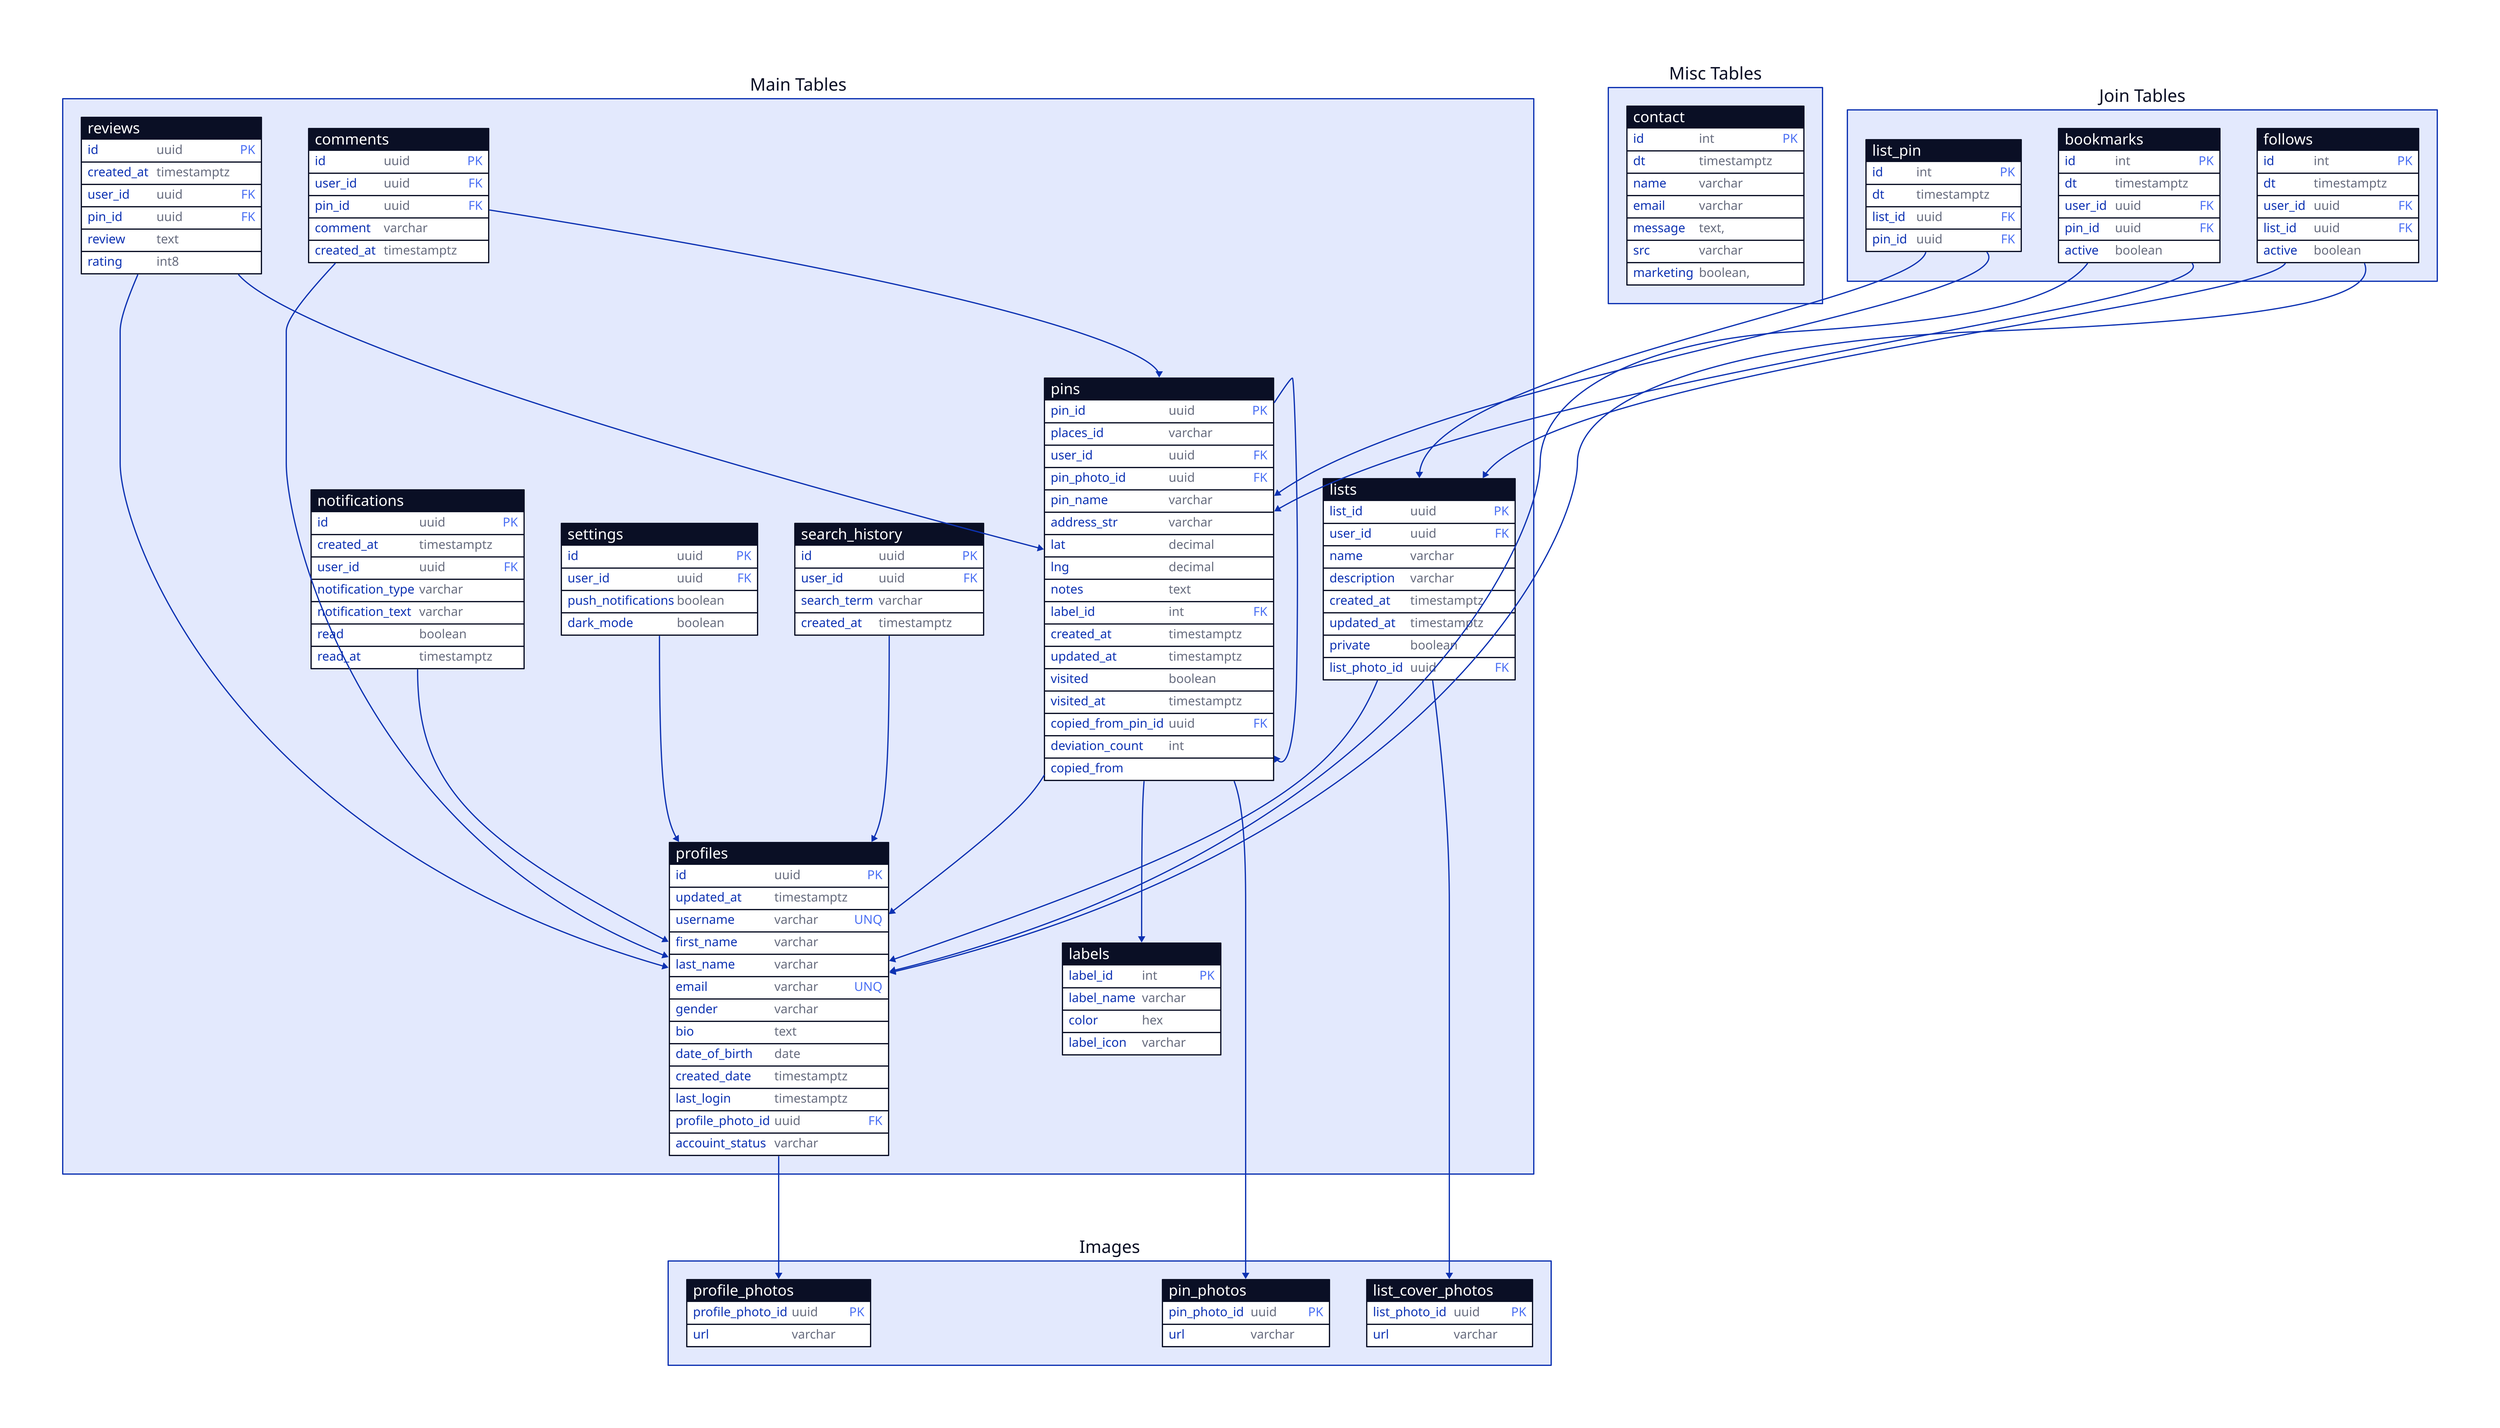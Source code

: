 # Main Tables
tables: "Main Tables" {
  profiles: {
    shape: sql_table
    id: uuid {constraint: primary_key}
    updated_at: timestamptz
    username: varchar {constraint: unique}
    first_name: varchar
    last_name: varchar
    email: varchar {constraint: unique}
    gender: varchar
    bio: text
    date_of_birth: date
    created_date: timestamptz
    last_login: timestamptz
    profile_photo_id: uuid {constraint: foreign_key}
    accouint_status: varchar
  }

  pins: {
    shape: sql_table
    pin_id: uuid {constraint: primary_key}
    places_id: varchar
    user_id: uuid {constraint: foreign_key}
    pin_photo_id: uuid {constraint: foreign_key}
    pin_name: varchar
    address_str: varchar
    lat: decimal
    lng: decimal
    notes: text
    label_id: int {constraint: foreign_key}
    created_at: timestamptz
    updated_at: timestamptz
    visited: boolean
    visited_at: timestamptz
    copied_from_pin_id: uuid {constraint: foreign_key}
    deviation_count: int
  }

  reviews: {
    shape: sql_table
    id: uuid {constraint: primary_key}
    created_at: timestamptz
    user_id: uuid {constraint: foreign_key}
    pin_id: uuid {constraint: foreign_key}
    review: text
    rating: int8
  }

  labels: {
    shape: sql_table
    label_id: int {constraint: primary_key}
    label_name: varchar
    color: hex
    label_icon: varchar
  }

  lists: {
    shape: sql_table
    list_id: uuid {constraint: primary_key}
    user_id: uuid {constraint: foreign_key}
    name: varchar
    description: varchar
    created_at: timestamptz
    updated_at: timestamptz
    private: boolean
    list_photo_id: uuid {constraint: foreign_key}
  }

  comments: {
    shape: sql_table
    id: uuid {constraint: primary_key}
    user_id: uuid {constraint: foreign_key}
    pin_id: uuid {constraint: foreign_key}
    comment: varchar
    created_at: timestamptz
  }

  notifications: {
    shape: sql_table
    id: uuid {constraint: primary_key}
    created_at: timestamptz
    # User to be Notified
    user_id: uuid {constraint: foreign_key}
    notification_type: varchar
    notification_text: varchar
    read: boolean
    read_at: timestamptz
  }

  settings: {
    shape: sql_table
    id: uuid {constraint: primary_key}
    user_id: uuid {constraint: foreign_key}
    push_notifications: boolean
    dark_mode: boolean
  }

  search_history: {
    shape: sql_table
    id: uuid {constraint: primary_key}
    user_id: uuid {constraint: foreign_key}
    search_term: varchar
    created_at: timestamptz
  }

  pins.user_id -> profiles.id
  pins.label_id -> labels.label_id
  pins.copied_from -> pins.pin_id
  reviews.user_id -> profiles.id
  reviews.pin_id -> pins.pin_id
  lists.user_id -> profiles.id
  comments.user_id -> profiles.id
  comments.pin_id -> pins.pin_id
  notifications.user_id -> profiles.id
  settings.user_id -> profiles.id
  search_history.user_id -> profiles.id
}

tables.profiles.profile_photo_id -> images.profile_photos.profile_photo_id
tables.pins.pin_photo_id -> images.pin_photos.pin_photo_id
tables.lists.list_photo_id -> images.list_cover_photos.list_photo_id

# Join Tables
joins: "Join Tables" {
  list_pin: {
    shape: sql_table
    id: int {constraint: primary_key}
    dt: timestamptz
    list_id: uuid {constraint: foreign_key}
    pin_id: uuid {constraint: foreign_key}
  }

  bookmarks: {
    shape: sql_table
    id: int {constraint: primary_key}
    dt: timestamptz
    # The user who Bookmarked the Pin
    user_id: uuid {constraint: foreign_key}
    pin_id: uuid {constraint: foreign_key}
    active: boolean
  }

  follows: {
    shape: sql_table
    id: int {constraint: primary_key}
    dt: timestamptz
    # User who is following the list
    user_id: uuid {constraint: foreign_key}
    list_id: uuid {constraint: foreign_key}
    active: boolean
  }
}

joins.list_pin.list_id -> tables.lists.list_id
joins.list_pin.pin_id -> tables.pins.pin_id
joins.bookmarks.user_id -> tables.profiles.id
joins.bookmarks.pin_id -> tables.pins.pin_id
joins.follows.list_id -> tables.lists.list_id
joins.follows.user_id -> tables.profiles.id

# Images
images: "Images" {
  pin_photos: {
    shape: sql_table
    pin_photo_id: uuid {constraint: primary_key}
    url: varchar
  }

  profile_photos: {
    shape: sql_table
    profile_photo_id: uuid {constraint: primary_key}
    url: varchar
  }

  list_cover_photos: {
    shape: sql_table
    list_photo_id: uuid {constraint: primary_key}
    url: varchar
  }
}

misc: "Misc Tables" {
  # Table to store Contact Submissions
  contact: {
    shape: sql_table
    id: int {constraint: primary_key}
    dt: timestamptz
    name: varchar
    email: varchar
    message: text,
    src: varchar
    marketing: boolean,
  }
}
